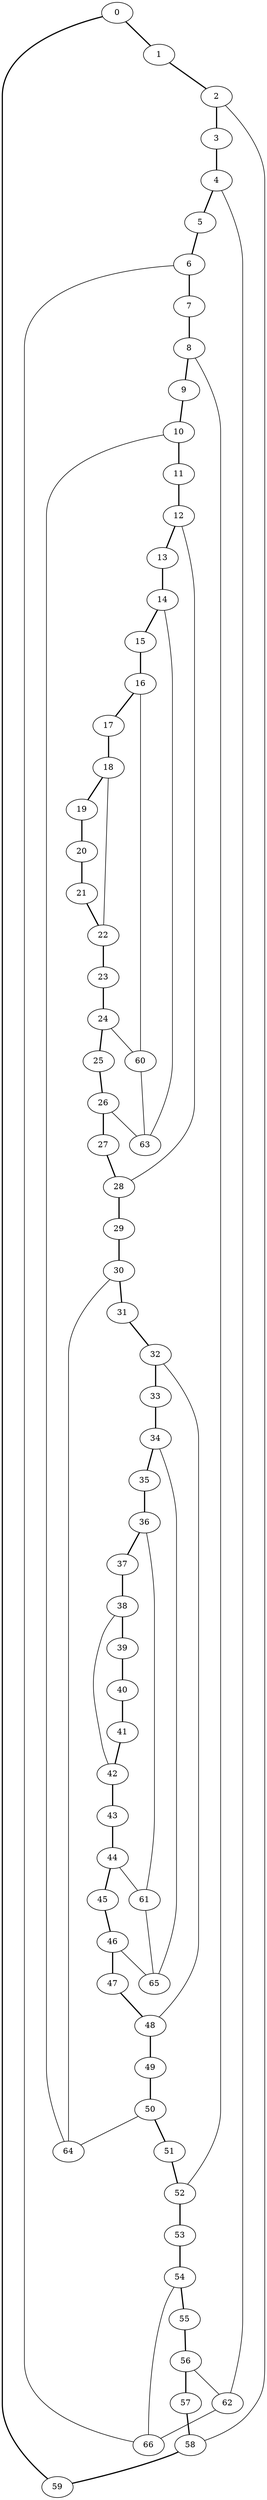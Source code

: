 graph G {
0 [ pos = " 8.19,0.00!" ];
0 -- 1[style=bold];
0 -- 59[style=bold];
1 [ pos = " 8.14,0.86!" ];
1 -- 2[style=bold];
2 [ pos = " 8.01,1.70!" ];
2 -- 3[style=bold];
2 -- 58;
3 [ pos = " 7.78,2.53!" ];
3 -- 4[style=bold];
4 [ pos = " 7.48,3.33!" ];
4 -- 5[style=bold];
4 -- 62;
5 [ pos = " 7.09,4.09!" ];
5 -- 6[style=bold];
6 [ pos = " 6.62,4.81!" ];
6 -- 7[style=bold];
6 -- 66;
7 [ pos = " 6.08,5.48!" ];
7 -- 8[style=bold];
8 [ pos = " 5.48,6.08!" ];
8 -- 9[style=bold];
8 -- 52;
9 [ pos = " 4.81,6.62!" ];
9 -- 10[style=bold];
10 [ pos = " 4.09,7.09!" ];
10 -- 11[style=bold];
10 -- 64;
11 [ pos = " 3.33,7.48!" ];
11 -- 12[style=bold];
12 [ pos = " 2.53,7.78!" ];
12 -- 13[style=bold];
12 -- 28;
13 [ pos = " 1.70,8.01!" ];
13 -- 14[style=bold];
14 [ pos = " 0.86,8.14!" ];
14 -- 15[style=bold];
14 -- 63;
15 [ pos = " 0.00,8.19!" ];
15 -- 16[style=bold];
16 [ pos = " -0.86,8.14!" ];
16 -- 17[style=bold];
16 -- 60;
17 [ pos = " -1.70,8.01!" ];
17 -- 18[style=bold];
18 [ pos = " -2.53,7.78!" ];
18 -- 19[style=bold];
18 -- 22;
19 [ pos = " -3.33,7.48!" ];
19 -- 20[style=bold];
20 [ pos = " -4.09,7.09!" ];
20 -- 21[style=bold];
21 [ pos = " -4.81,6.62!" ];
21 -- 22[style=bold];
22 [ pos = " -5.48,6.08!" ];
22 -- 23[style=bold];
23 [ pos = " -6.08,5.48!" ];
23 -- 24[style=bold];
24 [ pos = " -6.62,4.81!" ];
24 -- 25[style=bold];
24 -- 60;
25 [ pos = " -7.09,4.09!" ];
25 -- 26[style=bold];
26 [ pos = " -7.48,3.33!" ];
26 -- 27[style=bold];
26 -- 63;
27 [ pos = " -7.78,2.53!" ];
27 -- 28[style=bold];
28 [ pos = " -8.01,1.70!" ];
28 -- 29[style=bold];
29 [ pos = " -8.14,0.86!" ];
29 -- 30[style=bold];
30 [ pos = " -8.19,0.00!" ];
30 -- 31[style=bold];
30 -- 64;
31 [ pos = " -8.14,-0.86!" ];
31 -- 32[style=bold];
32 [ pos = " -8.01,-1.70!" ];
32 -- 33[style=bold];
32 -- 48;
33 [ pos = " -7.78,-2.53!" ];
33 -- 34[style=bold];
34 [ pos = " -7.48,-3.33!" ];
34 -- 35[style=bold];
34 -- 65;
35 [ pos = " -7.09,-4.09!" ];
35 -- 36[style=bold];
36 [ pos = " -6.62,-4.81!" ];
36 -- 37[style=bold];
36 -- 61;
37 [ pos = " -6.08,-5.48!" ];
37 -- 38[style=bold];
38 [ pos = " -5.48,-6.08!" ];
38 -- 39[style=bold];
38 -- 42;
39 [ pos = " -4.81,-6.62!" ];
39 -- 40[style=bold];
40 [ pos = " -4.09,-7.09!" ];
40 -- 41[style=bold];
41 [ pos = " -3.33,-7.48!" ];
41 -- 42[style=bold];
42 [ pos = " -2.53,-7.78!" ];
42 -- 43[style=bold];
43 [ pos = " -1.70,-8.01!" ];
43 -- 44[style=bold];
44 [ pos = " -0.86,-8.14!" ];
44 -- 45[style=bold];
44 -- 61;
45 [ pos = " 0.00,-8.19!" ];
45 -- 46[style=bold];
46 [ pos = " 0.86,-8.14!" ];
46 -- 47[style=bold];
46 -- 65;
47 [ pos = " 1.70,-8.01!" ];
47 -- 48[style=bold];
48 [ pos = " 2.53,-7.78!" ];
48 -- 49[style=bold];
49 [ pos = " 3.33,-7.48!" ];
49 -- 50[style=bold];
50 [ pos = " 4.09,-7.09!" ];
50 -- 51[style=bold];
50 -- 64;
51 [ pos = " 4.81,-6.62!" ];
51 -- 52[style=bold];
52 [ pos = " 5.48,-6.08!" ];
52 -- 53[style=bold];
53 [ pos = " 6.08,-5.48!" ];
53 -- 54[style=bold];
54 [ pos = " 6.62,-4.81!" ];
54 -- 55[style=bold];
54 -- 66;
55 [ pos = " 7.09,-4.09!" ];
55 -- 56[style=bold];
56 [ pos = " 7.48,-3.33!" ];
56 -- 57[style=bold];
56 -- 62;
57 [ pos = " 7.78,-2.53!" ];
57 -- 58[style=bold];
58 [ pos = " 8.01,-1.70!" ];
58 -- 59[style=bold];
59 [ pos = " 8.14,-0.86!" ];
60 -- 63;
61 -- 65;
62 -- 66;
}

